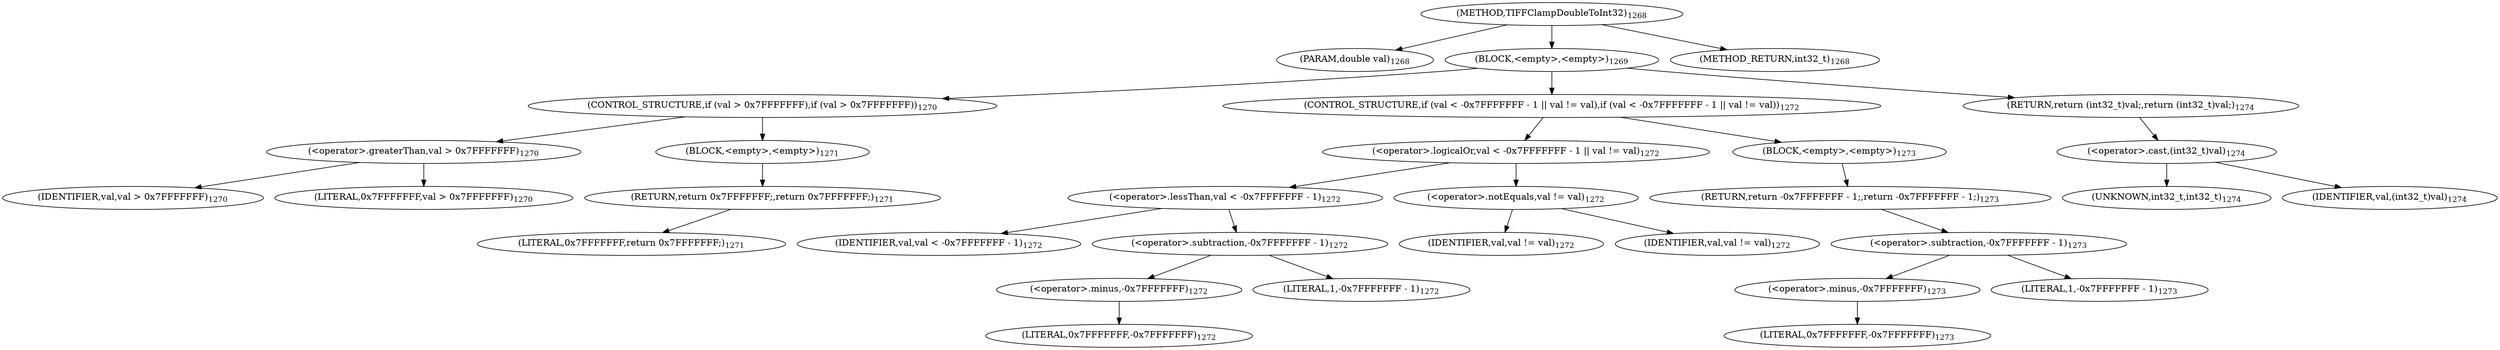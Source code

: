 digraph "TIFFClampDoubleToInt32" {  
"67432" [label = <(METHOD,TIFFClampDoubleToInt32)<SUB>1268</SUB>> ]
"67433" [label = <(PARAM,double val)<SUB>1268</SUB>> ]
"67434" [label = <(BLOCK,&lt;empty&gt;,&lt;empty&gt;)<SUB>1269</SUB>> ]
"67435" [label = <(CONTROL_STRUCTURE,if (val &gt; 0x7FFFFFFF),if (val &gt; 0x7FFFFFFF))<SUB>1270</SUB>> ]
"67436" [label = <(&lt;operator&gt;.greaterThan,val &gt; 0x7FFFFFFF)<SUB>1270</SUB>> ]
"67437" [label = <(IDENTIFIER,val,val &gt; 0x7FFFFFFF)<SUB>1270</SUB>> ]
"67438" [label = <(LITERAL,0x7FFFFFFF,val &gt; 0x7FFFFFFF)<SUB>1270</SUB>> ]
"67439" [label = <(BLOCK,&lt;empty&gt;,&lt;empty&gt;)<SUB>1271</SUB>> ]
"67440" [label = <(RETURN,return 0x7FFFFFFF;,return 0x7FFFFFFF;)<SUB>1271</SUB>> ]
"67441" [label = <(LITERAL,0x7FFFFFFF,return 0x7FFFFFFF;)<SUB>1271</SUB>> ]
"67442" [label = <(CONTROL_STRUCTURE,if (val &lt; -0x7FFFFFFF - 1 || val != val),if (val &lt; -0x7FFFFFFF - 1 || val != val))<SUB>1272</SUB>> ]
"67443" [label = <(&lt;operator&gt;.logicalOr,val &lt; -0x7FFFFFFF - 1 || val != val)<SUB>1272</SUB>> ]
"67444" [label = <(&lt;operator&gt;.lessThan,val &lt; -0x7FFFFFFF - 1)<SUB>1272</SUB>> ]
"67445" [label = <(IDENTIFIER,val,val &lt; -0x7FFFFFFF - 1)<SUB>1272</SUB>> ]
"67446" [label = <(&lt;operator&gt;.subtraction,-0x7FFFFFFF - 1)<SUB>1272</SUB>> ]
"67447" [label = <(&lt;operator&gt;.minus,-0x7FFFFFFF)<SUB>1272</SUB>> ]
"67448" [label = <(LITERAL,0x7FFFFFFF,-0x7FFFFFFF)<SUB>1272</SUB>> ]
"67449" [label = <(LITERAL,1,-0x7FFFFFFF - 1)<SUB>1272</SUB>> ]
"67450" [label = <(&lt;operator&gt;.notEquals,val != val)<SUB>1272</SUB>> ]
"67451" [label = <(IDENTIFIER,val,val != val)<SUB>1272</SUB>> ]
"67452" [label = <(IDENTIFIER,val,val != val)<SUB>1272</SUB>> ]
"67453" [label = <(BLOCK,&lt;empty&gt;,&lt;empty&gt;)<SUB>1273</SUB>> ]
"67454" [label = <(RETURN,return -0x7FFFFFFF - 1;,return -0x7FFFFFFF - 1;)<SUB>1273</SUB>> ]
"67455" [label = <(&lt;operator&gt;.subtraction,-0x7FFFFFFF - 1)<SUB>1273</SUB>> ]
"67456" [label = <(&lt;operator&gt;.minus,-0x7FFFFFFF)<SUB>1273</SUB>> ]
"67457" [label = <(LITERAL,0x7FFFFFFF,-0x7FFFFFFF)<SUB>1273</SUB>> ]
"67458" [label = <(LITERAL,1,-0x7FFFFFFF - 1)<SUB>1273</SUB>> ]
"67459" [label = <(RETURN,return (int32_t)val;,return (int32_t)val;)<SUB>1274</SUB>> ]
"67460" [label = <(&lt;operator&gt;.cast,(int32_t)val)<SUB>1274</SUB>> ]
"67461" [label = <(UNKNOWN,int32_t,int32_t)<SUB>1274</SUB>> ]
"67462" [label = <(IDENTIFIER,val,(int32_t)val)<SUB>1274</SUB>> ]
"67463" [label = <(METHOD_RETURN,int32_t)<SUB>1268</SUB>> ]
  "67432" -> "67433" 
  "67432" -> "67434" 
  "67432" -> "67463" 
  "67434" -> "67435" 
  "67434" -> "67442" 
  "67434" -> "67459" 
  "67435" -> "67436" 
  "67435" -> "67439" 
  "67436" -> "67437" 
  "67436" -> "67438" 
  "67439" -> "67440" 
  "67440" -> "67441" 
  "67442" -> "67443" 
  "67442" -> "67453" 
  "67443" -> "67444" 
  "67443" -> "67450" 
  "67444" -> "67445" 
  "67444" -> "67446" 
  "67446" -> "67447" 
  "67446" -> "67449" 
  "67447" -> "67448" 
  "67450" -> "67451" 
  "67450" -> "67452" 
  "67453" -> "67454" 
  "67454" -> "67455" 
  "67455" -> "67456" 
  "67455" -> "67458" 
  "67456" -> "67457" 
  "67459" -> "67460" 
  "67460" -> "67461" 
  "67460" -> "67462" 
}
